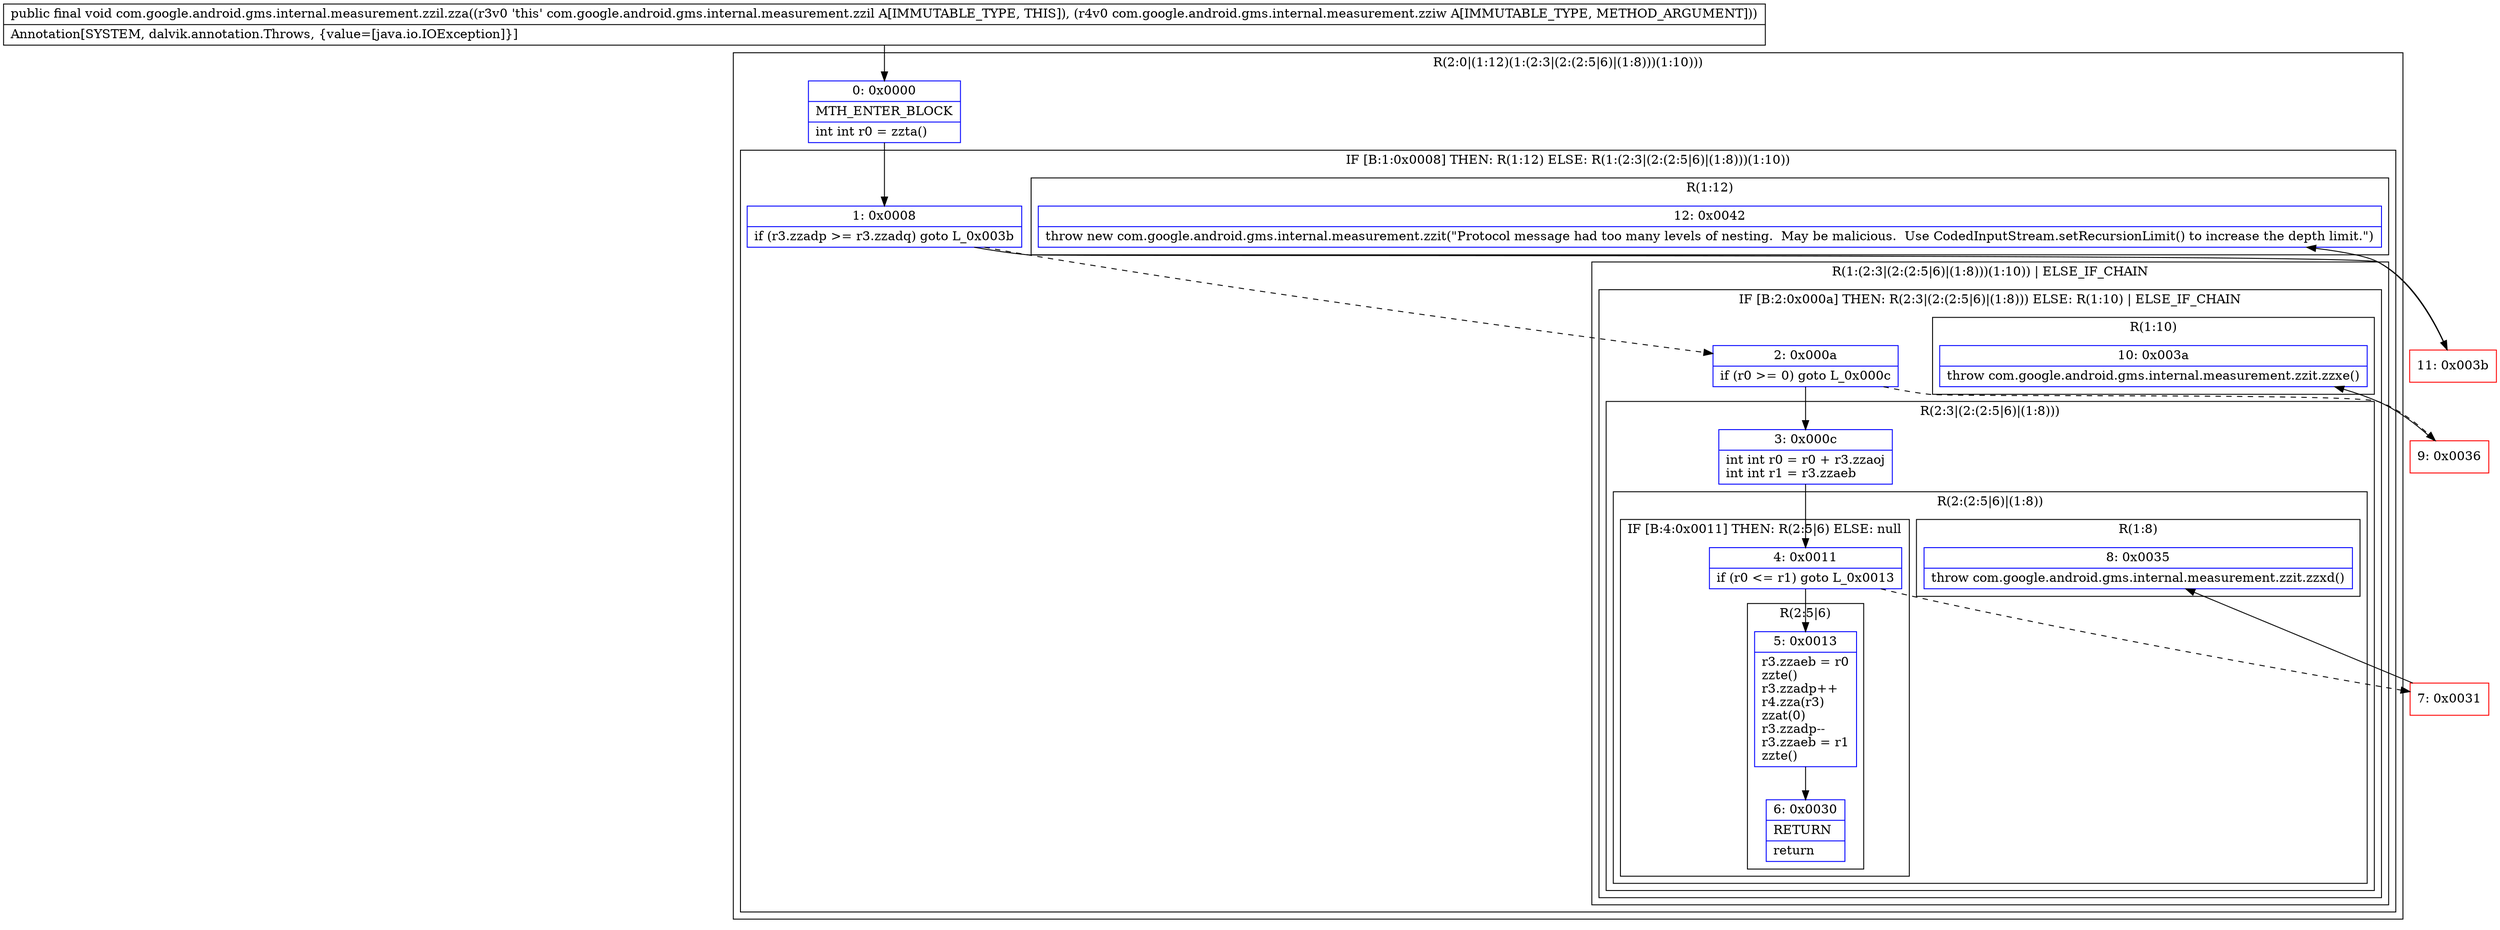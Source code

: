 digraph "CFG forcom.google.android.gms.internal.measurement.zzil.zza(Lcom\/google\/android\/gms\/internal\/measurement\/zziw;)V" {
subgraph cluster_Region_1313542506 {
label = "R(2:0|(1:12)(1:(2:3|(2:(2:5|6)|(1:8)))(1:10)))";
node [shape=record,color=blue];
Node_0 [shape=record,label="{0\:\ 0x0000|MTH_ENTER_BLOCK\l|int int r0 = zzta()\l}"];
subgraph cluster_IfRegion_717771170 {
label = "IF [B:1:0x0008] THEN: R(1:12) ELSE: R(1:(2:3|(2:(2:5|6)|(1:8)))(1:10))";
node [shape=record,color=blue];
Node_1 [shape=record,label="{1\:\ 0x0008|if (r3.zzadp \>= r3.zzadq) goto L_0x003b\l}"];
subgraph cluster_Region_101970785 {
label = "R(1:12)";
node [shape=record,color=blue];
Node_12 [shape=record,label="{12\:\ 0x0042|throw new com.google.android.gms.internal.measurement.zzit(\"Protocol message had too many levels of nesting.  May be malicious.  Use CodedInputStream.setRecursionLimit() to increase the depth limit.\")\l}"];
}
subgraph cluster_Region_1744490162 {
label = "R(1:(2:3|(2:(2:5|6)|(1:8)))(1:10)) | ELSE_IF_CHAIN\l";
node [shape=record,color=blue];
subgraph cluster_IfRegion_1795462957 {
label = "IF [B:2:0x000a] THEN: R(2:3|(2:(2:5|6)|(1:8))) ELSE: R(1:10) | ELSE_IF_CHAIN\l";
node [shape=record,color=blue];
Node_2 [shape=record,label="{2\:\ 0x000a|if (r0 \>= 0) goto L_0x000c\l}"];
subgraph cluster_Region_546385326 {
label = "R(2:3|(2:(2:5|6)|(1:8)))";
node [shape=record,color=blue];
Node_3 [shape=record,label="{3\:\ 0x000c|int int r0 = r0 + r3.zzaoj\lint int r1 = r3.zzaeb\l}"];
subgraph cluster_Region_1102012633 {
label = "R(2:(2:5|6)|(1:8))";
node [shape=record,color=blue];
subgraph cluster_IfRegion_1909956616 {
label = "IF [B:4:0x0011] THEN: R(2:5|6) ELSE: null";
node [shape=record,color=blue];
Node_4 [shape=record,label="{4\:\ 0x0011|if (r0 \<= r1) goto L_0x0013\l}"];
subgraph cluster_Region_1736523545 {
label = "R(2:5|6)";
node [shape=record,color=blue];
Node_5 [shape=record,label="{5\:\ 0x0013|r3.zzaeb = r0\lzzte()\lr3.zzadp++\lr4.zza(r3)\lzzat(0)\lr3.zzadp\-\-\lr3.zzaeb = r1\lzzte()\l}"];
Node_6 [shape=record,label="{6\:\ 0x0030|RETURN\l|return\l}"];
}
}
subgraph cluster_Region_696413199 {
label = "R(1:8)";
node [shape=record,color=blue];
Node_8 [shape=record,label="{8\:\ 0x0035|throw com.google.android.gms.internal.measurement.zzit.zzxd()\l}"];
}
}
}
subgraph cluster_Region_814946981 {
label = "R(1:10)";
node [shape=record,color=blue];
Node_10 [shape=record,label="{10\:\ 0x003a|throw com.google.android.gms.internal.measurement.zzit.zzxe()\l}"];
}
}
}
}
}
Node_7 [shape=record,color=red,label="{7\:\ 0x0031}"];
Node_9 [shape=record,color=red,label="{9\:\ 0x0036}"];
Node_11 [shape=record,color=red,label="{11\:\ 0x003b}"];
MethodNode[shape=record,label="{public final void com.google.android.gms.internal.measurement.zzil.zza((r3v0 'this' com.google.android.gms.internal.measurement.zzil A[IMMUTABLE_TYPE, THIS]), (r4v0 com.google.android.gms.internal.measurement.zziw A[IMMUTABLE_TYPE, METHOD_ARGUMENT]))  | Annotation[SYSTEM, dalvik.annotation.Throws, \{value=[java.io.IOException]\}]\l}"];
MethodNode -> Node_0;
Node_0 -> Node_1;
Node_1 -> Node_2[style=dashed];
Node_1 -> Node_11;
Node_2 -> Node_3;
Node_2 -> Node_9[style=dashed];
Node_3 -> Node_4;
Node_4 -> Node_5;
Node_4 -> Node_7[style=dashed];
Node_5 -> Node_6;
Node_7 -> Node_8;
Node_9 -> Node_10;
Node_11 -> Node_12;
}

